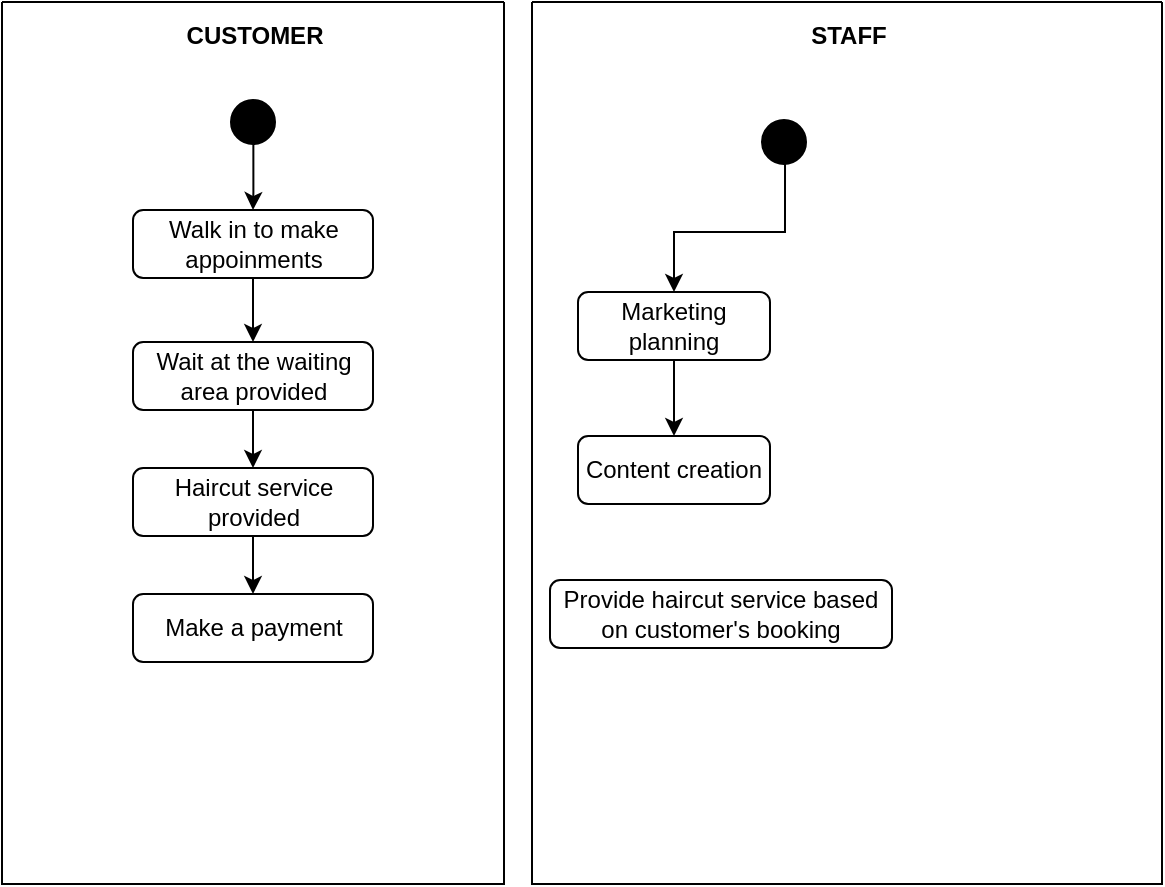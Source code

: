 <mxfile version="24.4.0" type="github">
  <diagram name="Page-1" id="UtILHOOvsMrrQ-R1n7kE">
    <mxGraphModel dx="900" dy="-151" grid="0" gridSize="10" guides="1" tooltips="1" connect="1" arrows="1" fold="1" page="0" pageScale="1" pageWidth="827" pageHeight="1169" math="0" shadow="0">
      <root>
        <mxCell id="0" />
        <mxCell id="1" parent="0" />
        <mxCell id="KepiEa6D_0x9U03XaYwY-1" value="" style="swimlane;startSize=0;" parent="1" vertex="1">
          <mxGeometry x="-138" y="461" width="251" height="441" as="geometry" />
        </mxCell>
        <mxCell id="w3mi6-489EvIM3OzmEsd-2" value="CUSTOMER" style="text;html=1;align=center;verticalAlign=middle;resizable=0;points=[];autosize=1;strokeColor=none;fillColor=none;fontStyle=1" vertex="1" parent="KepiEa6D_0x9U03XaYwY-1">
          <mxGeometry x="82.5" y="4" width="86" height="26" as="geometry" />
        </mxCell>
        <mxCell id="w3mi6-489EvIM3OzmEsd-10" style="edgeStyle=orthogonalEdgeStyle;rounded=0;orthogonalLoop=1;jettySize=auto;html=1;exitX=0.5;exitY=1;exitDx=0;exitDy=0;entryX=0.5;entryY=0;entryDx=0;entryDy=0;" edge="1" parent="KepiEa6D_0x9U03XaYwY-1" source="w3mi6-489EvIM3OzmEsd-7" target="w3mi6-489EvIM3OzmEsd-8">
          <mxGeometry relative="1" as="geometry" />
        </mxCell>
        <mxCell id="w3mi6-489EvIM3OzmEsd-7" value="Walk in to make appoinments" style="rounded=1;whiteSpace=wrap;html=1;" vertex="1" parent="KepiEa6D_0x9U03XaYwY-1">
          <mxGeometry x="65.5" y="104" width="120" height="34" as="geometry" />
        </mxCell>
        <mxCell id="w3mi6-489EvIM3OzmEsd-12" style="edgeStyle=orthogonalEdgeStyle;rounded=0;orthogonalLoop=1;jettySize=auto;html=1;exitX=0.5;exitY=1;exitDx=0;exitDy=0;entryX=0.5;entryY=0;entryDx=0;entryDy=0;" edge="1" parent="KepiEa6D_0x9U03XaYwY-1" source="w3mi6-489EvIM3OzmEsd-8" target="w3mi6-489EvIM3OzmEsd-9">
          <mxGeometry relative="1" as="geometry" />
        </mxCell>
        <mxCell id="w3mi6-489EvIM3OzmEsd-8" value="Wait at the waiting area provided" style="rounded=1;whiteSpace=wrap;html=1;" vertex="1" parent="KepiEa6D_0x9U03XaYwY-1">
          <mxGeometry x="65.5" y="170" width="120" height="34" as="geometry" />
        </mxCell>
        <mxCell id="w3mi6-489EvIM3OzmEsd-14" style="edgeStyle=orthogonalEdgeStyle;rounded=0;orthogonalLoop=1;jettySize=auto;html=1;exitX=0.5;exitY=1;exitDx=0;exitDy=0;entryX=0.5;entryY=0;entryDx=0;entryDy=0;" edge="1" parent="KepiEa6D_0x9U03XaYwY-1" source="w3mi6-489EvIM3OzmEsd-9" target="w3mi6-489EvIM3OzmEsd-13">
          <mxGeometry relative="1" as="geometry" />
        </mxCell>
        <mxCell id="w3mi6-489EvIM3OzmEsd-9" value="Haircut service provided" style="rounded=1;whiteSpace=wrap;html=1;" vertex="1" parent="KepiEa6D_0x9U03XaYwY-1">
          <mxGeometry x="65.5" y="233" width="120" height="34" as="geometry" />
        </mxCell>
        <mxCell id="w3mi6-489EvIM3OzmEsd-13" value="Make a payment" style="rounded=1;whiteSpace=wrap;html=1;" vertex="1" parent="KepiEa6D_0x9U03XaYwY-1">
          <mxGeometry x="65.5" y="296" width="120" height="34" as="geometry" />
        </mxCell>
        <mxCell id="w3mi6-489EvIM3OzmEsd-16" style="edgeStyle=orthogonalEdgeStyle;rounded=0;orthogonalLoop=1;jettySize=auto;html=1;exitX=0.506;exitY=0.877;exitDx=0;exitDy=0;exitPerimeter=0;" edge="1" parent="KepiEa6D_0x9U03XaYwY-1" source="w3mi6-489EvIM3OzmEsd-15" target="w3mi6-489EvIM3OzmEsd-7">
          <mxGeometry relative="1" as="geometry" />
        </mxCell>
        <mxCell id="w3mi6-489EvIM3OzmEsd-15" value="" style="ellipse;html=1;shape=startState;fillColor=#000000;strokeColor=#000000;" vertex="1" parent="KepiEa6D_0x9U03XaYwY-1">
          <mxGeometry x="110.5" y="45" width="30" height="30" as="geometry" />
        </mxCell>
        <mxCell id="w3mi6-489EvIM3OzmEsd-1" value="" style="swimlane;startSize=0;" vertex="1" parent="1">
          <mxGeometry x="127" y="461" width="315" height="441" as="geometry" />
        </mxCell>
        <mxCell id="w3mi6-489EvIM3OzmEsd-3" value="STAFF" style="text;html=1;align=center;verticalAlign=middle;resizable=0;points=[];autosize=1;strokeColor=none;fillColor=none;fontStyle=1" vertex="1" parent="w3mi6-489EvIM3OzmEsd-1">
          <mxGeometry x="130" y="4" width="55" height="26" as="geometry" />
        </mxCell>
        <mxCell id="w3mi6-489EvIM3OzmEsd-18" style="edgeStyle=orthogonalEdgeStyle;rounded=0;orthogonalLoop=1;jettySize=auto;html=1;exitX=0.517;exitY=0.867;exitDx=0;exitDy=0;entryX=0.5;entryY=0;entryDx=0;entryDy=0;exitPerimeter=0;" edge="1" parent="w3mi6-489EvIM3OzmEsd-1" source="w3mi6-489EvIM3OzmEsd-5" target="w3mi6-489EvIM3OzmEsd-17">
          <mxGeometry relative="1" as="geometry" />
        </mxCell>
        <mxCell id="w3mi6-489EvIM3OzmEsd-5" value="" style="ellipse;html=1;shape=startState;fillColor=#000000;strokeColor=#000000;" vertex="1" parent="w3mi6-489EvIM3OzmEsd-1">
          <mxGeometry x="111" y="55" width="30" height="30" as="geometry" />
        </mxCell>
        <mxCell id="w3mi6-489EvIM3OzmEsd-20" style="edgeStyle=orthogonalEdgeStyle;rounded=0;orthogonalLoop=1;jettySize=auto;html=1;exitX=0.5;exitY=1;exitDx=0;exitDy=0;entryX=0.5;entryY=0;entryDx=0;entryDy=0;" edge="1" parent="w3mi6-489EvIM3OzmEsd-1" source="w3mi6-489EvIM3OzmEsd-17" target="w3mi6-489EvIM3OzmEsd-19">
          <mxGeometry relative="1" as="geometry" />
        </mxCell>
        <mxCell id="w3mi6-489EvIM3OzmEsd-17" value="Marketing planning" style="rounded=1;whiteSpace=wrap;html=1;" vertex="1" parent="w3mi6-489EvIM3OzmEsd-1">
          <mxGeometry x="23" y="145" width="96" height="34" as="geometry" />
        </mxCell>
        <mxCell id="w3mi6-489EvIM3OzmEsd-19" value="Content creation" style="rounded=1;whiteSpace=wrap;html=1;" vertex="1" parent="w3mi6-489EvIM3OzmEsd-1">
          <mxGeometry x="23" y="217" width="96" height="34" as="geometry" />
        </mxCell>
        <mxCell id="w3mi6-489EvIM3OzmEsd-21" value="Provide haircut service based on customer&#39;s booking" style="rounded=1;whiteSpace=wrap;html=1;" vertex="1" parent="w3mi6-489EvIM3OzmEsd-1">
          <mxGeometry x="9" y="289" width="171" height="34" as="geometry" />
        </mxCell>
      </root>
    </mxGraphModel>
  </diagram>
</mxfile>
